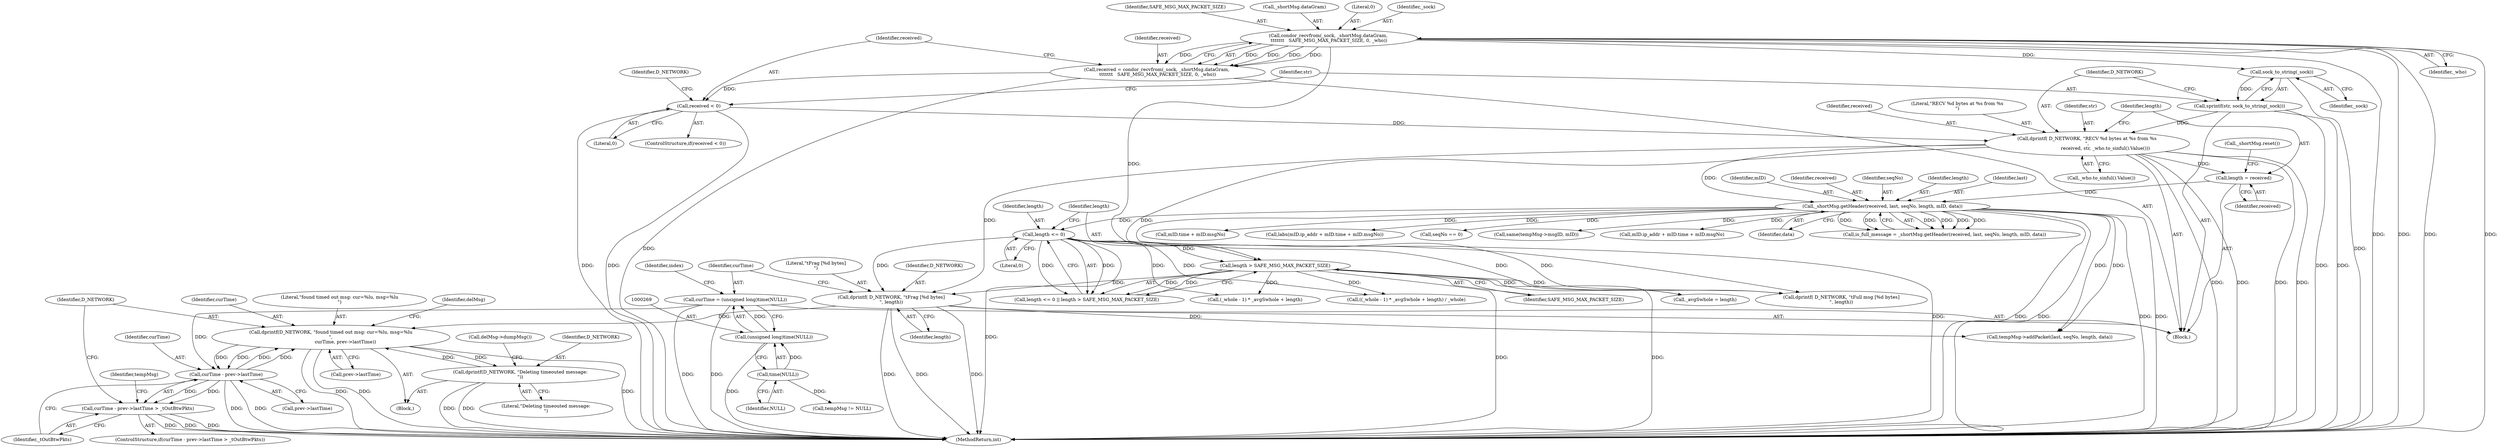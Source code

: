 digraph "0_htcondor_5e5571d1a431eb3c61977b6dd6ec90186ef79867_2@pointer" {
"1000322" [label="(Call,dprintf(D_NETWORK, \"found timed out msg: cur=%lu, msg=%lu\n\",\n                    curTime, prev->lastTime))"];
"1000262" [label="(Call,dprintf( D_NETWORK, \"\tFrag [%d bytes]\n\", length))"];
"1000188" [label="(Call,dprintf( D_NETWORK, \"RECV %d bytes at %s from %s\n\",\n                         received, str, _who.to_sinful().Value()))"];
"1000173" [label="(Call,received < 0)"];
"1000162" [label="(Call,received = condor_recvfrom(_sock, _shortMsg.dataGram, \n\t\t\t\t\t\t\t   SAFE_MSG_MAX_PACKET_SIZE, 0, _who))"];
"1000164" [label="(Call,condor_recvfrom(_sock, _shortMsg.dataGram, \n\t\t\t\t\t\t\t   SAFE_MSG_MAX_PACKET_SIZE, 0, _who))"];
"1000184" [label="(Call,sprintf(str, sock_to_string(_sock)))"];
"1000186" [label="(Call,sock_to_string(_sock))"];
"1000213" [label="(Call,length > SAFE_MSG_MAX_PACKET_SIZE)"];
"1000210" [label="(Call,length <= 0)"];
"1000201" [label="(Call,_shortMsg.getHeader(received, last, seqNo, length, mID, data))"];
"1000194" [label="(Call,length = received)"];
"1000385" [label="(Call,dprintf(D_NETWORK, \"Deleting timeouted message:\n\"))"];
"1000322" [label="(Call,dprintf(D_NETWORK, \"found timed out msg: cur=%lu, msg=%lu\n\",\n                    curTime, prev->lastTime))"];
"1000315" [label="(Call,curTime - prev->lastTime)"];
"1000266" [label="(Call,curTime = (unsigned long)time(NULL))"];
"1000268" [label="(Call,(unsigned long)time(NULL))"];
"1000270" [label="(Call,time(NULL))"];
"1000314" [label="(Call,curTime - prev->lastTime > _tOutBtwPkts)"];
"1000205" [label="(Identifier,length)"];
"1000268" [label="(Call,(unsigned long)time(NULL))"];
"1000201" [label="(Call,_shortMsg.getHeader(received, last, seqNo, length, mID, data))"];
"1000189" [label="(Identifier,D_NETWORK)"];
"1000195" [label="(Identifier,length)"];
"1000246" [label="(Call,(_whole - 1) * _avgSwhole + length)"];
"1000190" [label="(Literal,\"RECV %d bytes at %s from %s\n\")"];
"1000280" [label="(Call,mID.time + mID.msgNo)"];
"1000315" [label="(Call,curTime - prev->lastTime)"];
"1000316" [label="(Identifier,curTime)"];
"1000185" [label="(Identifier,str)"];
"1000245" [label="(Call,((_whole - 1) * _avgSwhole + length) / _whole)"];
"1000193" [label="(Call,_who.to_sinful().Value())"];
"1000321" [label="(Block,)"];
"1000175" [label="(Literal,0)"];
"1000275" [label="(Call,labs(mID.ip_addr + mID.time + mID.msgNo))"];
"1000256" [label="(Call,dprintf( D_NETWORK, \"\tFull msg [%d bytes]\n\", length))"];
"1000163" [label="(Identifier,received)"];
"1000109" [label="(Block,)"];
"1000330" [label="(Identifier,delMsg)"];
"1000203" [label="(Identifier,last)"];
"1000325" [label="(Identifier,curTime)"];
"1000169" [label="(Identifier,SAFE_MSG_MAX_PACKET_SIZE)"];
"1000196" [label="(Identifier,received)"];
"1000387" [label="(Literal,\"Deleting timeouted message:\n\")"];
"1000320" [label="(Identifier,_tOutBtwPkts)"];
"1000296" [label="(Identifier,tempMsg)"];
"1000211" [label="(Identifier,length)"];
"1000322" [label="(Call,dprintf(D_NETWORK, \"found timed out msg: cur=%lu, msg=%lu\n\",\n                    curTime, prev->lastTime))"];
"1000271" [label="(Identifier,NULL)"];
"1000174" [label="(Identifier,received)"];
"1000397" [label="(Call,seqNo == 0)"];
"1000171" [label="(Identifier,_who)"];
"1000166" [label="(Call,_shortMsg.dataGram)"];
"1000170" [label="(Literal,0)"];
"1000206" [label="(Identifier,mID)"];
"1000270" [label="(Call,time(NULL))"];
"1000323" [label="(Identifier,D_NETWORK)"];
"1000192" [label="(Identifier,str)"];
"1000202" [label="(Identifier,received)"];
"1000239" [label="(Call,_avgSwhole = length)"];
"1000408" [label="(Call,tempMsg->addPacket(last, seqNo, length, data))"];
"1000162" [label="(Call,received = condor_recvfrom(_sock, _shortMsg.dataGram, \n\t\t\t\t\t\t\t   SAFE_MSG_MAX_PACKET_SIZE, 0, _who))"];
"1000265" [label="(Identifier,length)"];
"1000187" [label="(Identifier,_sock)"];
"1000178" [label="(Identifier,D_NETWORK)"];
"1000209" [label="(Call,length <= 0 || length > SAFE_MSG_MAX_PACKET_SIZE)"];
"1000317" [label="(Call,prev->lastTime)"];
"1000262" [label="(Call,dprintf( D_NETWORK, \"\tFrag [%d bytes]\n\", length))"];
"1000213" [label="(Call,length > SAFE_MSG_MAX_PACKET_SIZE)"];
"1000299" [label="(Call,same(tempMsg->msgID, mID))"];
"1000324" [label="(Literal,\"found timed out msg: cur=%lu, msg=%lu\n\")"];
"1000267" [label="(Identifier,curTime)"];
"1000313" [label="(ControlStructure,if(curTime - prev->lastTime > _tOutBtwPkts))"];
"1000186" [label="(Call,sock_to_string(_sock))"];
"1000276" [label="(Call,mID.ip_addr + mID.time + mID.msgNo)"];
"1000388" [label="(Call,delMsg->dumpMsg())"];
"1000204" [label="(Identifier,seqNo)"];
"1000295" [label="(Call,tempMsg != NULL)"];
"1000326" [label="(Call,prev->lastTime)"];
"1000264" [label="(Literal,\"\tFrag [%d bytes]\n\")"];
"1000173" [label="(Call,received < 0)"];
"1000164" [label="(Call,condor_recvfrom(_sock, _shortMsg.dataGram, \n\t\t\t\t\t\t\t   SAFE_MSG_MAX_PACKET_SIZE, 0, _who))"];
"1000386" [label="(Identifier,D_NETWORK)"];
"1000212" [label="(Literal,0)"];
"1000165" [label="(Identifier,_sock)"];
"1000215" [label="(Identifier,SAFE_MSG_MAX_PACKET_SIZE)"];
"1000207" [label="(Identifier,data)"];
"1000199" [label="(Call,is_full_message = _shortMsg.getHeader(received, last, seqNo, length, mID, data))"];
"1000385" [label="(Call,dprintf(D_NETWORK, \"Deleting timeouted message:\n\"))"];
"1000194" [label="(Call,length = received)"];
"1000273" [label="(Identifier,index)"];
"1000266" [label="(Call,curTime = (unsigned long)time(NULL))"];
"1000263" [label="(Identifier,D_NETWORK)"];
"1000184" [label="(Call,sprintf(str, sock_to_string(_sock)))"];
"1000191" [label="(Identifier,received)"];
"1000490" [label="(MethodReturn,int)"];
"1000210" [label="(Call,length <= 0)"];
"1000214" [label="(Identifier,length)"];
"1000314" [label="(Call,curTime - prev->lastTime > _tOutBtwPkts)"];
"1000188" [label="(Call,dprintf( D_NETWORK, \"RECV %d bytes at %s from %s\n\",\n                         received, str, _who.to_sinful().Value()))"];
"1000197" [label="(Call,_shortMsg.reset())"];
"1000172" [label="(ControlStructure,if(received < 0))"];
"1000322" -> "1000321"  [label="AST: "];
"1000322" -> "1000326"  [label="CFG: "];
"1000323" -> "1000322"  [label="AST: "];
"1000324" -> "1000322"  [label="AST: "];
"1000325" -> "1000322"  [label="AST: "];
"1000326" -> "1000322"  [label="AST: "];
"1000330" -> "1000322"  [label="CFG: "];
"1000322" -> "1000490"  [label="DDG: "];
"1000322" -> "1000490"  [label="DDG: "];
"1000322" -> "1000490"  [label="DDG: "];
"1000322" -> "1000315"  [label="DDG: "];
"1000322" -> "1000315"  [label="DDG: "];
"1000262" -> "1000322"  [label="DDG: "];
"1000385" -> "1000322"  [label="DDG: "];
"1000315" -> "1000322"  [label="DDG: "];
"1000315" -> "1000322"  [label="DDG: "];
"1000322" -> "1000385"  [label="DDG: "];
"1000262" -> "1000109"  [label="AST: "];
"1000262" -> "1000265"  [label="CFG: "];
"1000263" -> "1000262"  [label="AST: "];
"1000264" -> "1000262"  [label="AST: "];
"1000265" -> "1000262"  [label="AST: "];
"1000267" -> "1000262"  [label="CFG: "];
"1000262" -> "1000490"  [label="DDG: "];
"1000262" -> "1000490"  [label="DDG: "];
"1000262" -> "1000490"  [label="DDG: "];
"1000188" -> "1000262"  [label="DDG: "];
"1000213" -> "1000262"  [label="DDG: "];
"1000210" -> "1000262"  [label="DDG: "];
"1000262" -> "1000408"  [label="DDG: "];
"1000188" -> "1000109"  [label="AST: "];
"1000188" -> "1000193"  [label="CFG: "];
"1000189" -> "1000188"  [label="AST: "];
"1000190" -> "1000188"  [label="AST: "];
"1000191" -> "1000188"  [label="AST: "];
"1000192" -> "1000188"  [label="AST: "];
"1000193" -> "1000188"  [label="AST: "];
"1000195" -> "1000188"  [label="CFG: "];
"1000188" -> "1000490"  [label="DDG: "];
"1000188" -> "1000490"  [label="DDG: "];
"1000188" -> "1000490"  [label="DDG: "];
"1000188" -> "1000490"  [label="DDG: "];
"1000173" -> "1000188"  [label="DDG: "];
"1000184" -> "1000188"  [label="DDG: "];
"1000188" -> "1000194"  [label="DDG: "];
"1000188" -> "1000201"  [label="DDG: "];
"1000188" -> "1000256"  [label="DDG: "];
"1000173" -> "1000172"  [label="AST: "];
"1000173" -> "1000175"  [label="CFG: "];
"1000174" -> "1000173"  [label="AST: "];
"1000175" -> "1000173"  [label="AST: "];
"1000178" -> "1000173"  [label="CFG: "];
"1000185" -> "1000173"  [label="CFG: "];
"1000173" -> "1000490"  [label="DDG: "];
"1000173" -> "1000490"  [label="DDG: "];
"1000162" -> "1000173"  [label="DDG: "];
"1000162" -> "1000109"  [label="AST: "];
"1000162" -> "1000164"  [label="CFG: "];
"1000163" -> "1000162"  [label="AST: "];
"1000164" -> "1000162"  [label="AST: "];
"1000174" -> "1000162"  [label="CFG: "];
"1000162" -> "1000490"  [label="DDG: "];
"1000164" -> "1000162"  [label="DDG: "];
"1000164" -> "1000162"  [label="DDG: "];
"1000164" -> "1000162"  [label="DDG: "];
"1000164" -> "1000162"  [label="DDG: "];
"1000164" -> "1000162"  [label="DDG: "];
"1000164" -> "1000171"  [label="CFG: "];
"1000165" -> "1000164"  [label="AST: "];
"1000166" -> "1000164"  [label="AST: "];
"1000169" -> "1000164"  [label="AST: "];
"1000170" -> "1000164"  [label="AST: "];
"1000171" -> "1000164"  [label="AST: "];
"1000164" -> "1000490"  [label="DDG: "];
"1000164" -> "1000490"  [label="DDG: "];
"1000164" -> "1000490"  [label="DDG: "];
"1000164" -> "1000490"  [label="DDG: "];
"1000164" -> "1000186"  [label="DDG: "];
"1000164" -> "1000213"  [label="DDG: "];
"1000184" -> "1000109"  [label="AST: "];
"1000184" -> "1000186"  [label="CFG: "];
"1000185" -> "1000184"  [label="AST: "];
"1000186" -> "1000184"  [label="AST: "];
"1000189" -> "1000184"  [label="CFG: "];
"1000184" -> "1000490"  [label="DDG: "];
"1000184" -> "1000490"  [label="DDG: "];
"1000186" -> "1000184"  [label="DDG: "];
"1000186" -> "1000187"  [label="CFG: "];
"1000187" -> "1000186"  [label="AST: "];
"1000186" -> "1000490"  [label="DDG: "];
"1000213" -> "1000209"  [label="AST: "];
"1000213" -> "1000215"  [label="CFG: "];
"1000214" -> "1000213"  [label="AST: "];
"1000215" -> "1000213"  [label="AST: "];
"1000209" -> "1000213"  [label="CFG: "];
"1000213" -> "1000490"  [label="DDG: "];
"1000213" -> "1000490"  [label="DDG: "];
"1000213" -> "1000209"  [label="DDG: "];
"1000213" -> "1000209"  [label="DDG: "];
"1000210" -> "1000213"  [label="DDG: "];
"1000213" -> "1000239"  [label="DDG: "];
"1000213" -> "1000245"  [label="DDG: "];
"1000213" -> "1000246"  [label="DDG: "];
"1000213" -> "1000256"  [label="DDG: "];
"1000210" -> "1000209"  [label="AST: "];
"1000210" -> "1000212"  [label="CFG: "];
"1000211" -> "1000210"  [label="AST: "];
"1000212" -> "1000210"  [label="AST: "];
"1000214" -> "1000210"  [label="CFG: "];
"1000209" -> "1000210"  [label="CFG: "];
"1000210" -> "1000490"  [label="DDG: "];
"1000210" -> "1000209"  [label="DDG: "];
"1000210" -> "1000209"  [label="DDG: "];
"1000201" -> "1000210"  [label="DDG: "];
"1000210" -> "1000239"  [label="DDG: "];
"1000210" -> "1000245"  [label="DDG: "];
"1000210" -> "1000246"  [label="DDG: "];
"1000210" -> "1000256"  [label="DDG: "];
"1000201" -> "1000199"  [label="AST: "];
"1000201" -> "1000207"  [label="CFG: "];
"1000202" -> "1000201"  [label="AST: "];
"1000203" -> "1000201"  [label="AST: "];
"1000204" -> "1000201"  [label="AST: "];
"1000205" -> "1000201"  [label="AST: "];
"1000206" -> "1000201"  [label="AST: "];
"1000207" -> "1000201"  [label="AST: "];
"1000199" -> "1000201"  [label="CFG: "];
"1000201" -> "1000490"  [label="DDG: "];
"1000201" -> "1000490"  [label="DDG: "];
"1000201" -> "1000490"  [label="DDG: "];
"1000201" -> "1000490"  [label="DDG: "];
"1000201" -> "1000490"  [label="DDG: "];
"1000201" -> "1000199"  [label="DDG: "];
"1000201" -> "1000199"  [label="DDG: "];
"1000201" -> "1000199"  [label="DDG: "];
"1000201" -> "1000199"  [label="DDG: "];
"1000201" -> "1000199"  [label="DDG: "];
"1000201" -> "1000199"  [label="DDG: "];
"1000194" -> "1000201"  [label="DDG: "];
"1000201" -> "1000275"  [label="DDG: "];
"1000201" -> "1000276"  [label="DDG: "];
"1000201" -> "1000280"  [label="DDG: "];
"1000201" -> "1000299"  [label="DDG: "];
"1000201" -> "1000397"  [label="DDG: "];
"1000201" -> "1000408"  [label="DDG: "];
"1000201" -> "1000408"  [label="DDG: "];
"1000194" -> "1000109"  [label="AST: "];
"1000194" -> "1000196"  [label="CFG: "];
"1000195" -> "1000194"  [label="AST: "];
"1000196" -> "1000194"  [label="AST: "];
"1000197" -> "1000194"  [label="CFG: "];
"1000385" -> "1000321"  [label="AST: "];
"1000385" -> "1000387"  [label="CFG: "];
"1000386" -> "1000385"  [label="AST: "];
"1000387" -> "1000385"  [label="AST: "];
"1000388" -> "1000385"  [label="CFG: "];
"1000385" -> "1000490"  [label="DDG: "];
"1000385" -> "1000490"  [label="DDG: "];
"1000315" -> "1000314"  [label="AST: "];
"1000315" -> "1000317"  [label="CFG: "];
"1000316" -> "1000315"  [label="AST: "];
"1000317" -> "1000315"  [label="AST: "];
"1000320" -> "1000315"  [label="CFG: "];
"1000315" -> "1000490"  [label="DDG: "];
"1000315" -> "1000490"  [label="DDG: "];
"1000315" -> "1000314"  [label="DDG: "];
"1000315" -> "1000314"  [label="DDG: "];
"1000266" -> "1000315"  [label="DDG: "];
"1000266" -> "1000109"  [label="AST: "];
"1000266" -> "1000268"  [label="CFG: "];
"1000267" -> "1000266"  [label="AST: "];
"1000268" -> "1000266"  [label="AST: "];
"1000273" -> "1000266"  [label="CFG: "];
"1000266" -> "1000490"  [label="DDG: "];
"1000266" -> "1000490"  [label="DDG: "];
"1000268" -> "1000266"  [label="DDG: "];
"1000268" -> "1000270"  [label="CFG: "];
"1000269" -> "1000268"  [label="AST: "];
"1000270" -> "1000268"  [label="AST: "];
"1000268" -> "1000490"  [label="DDG: "];
"1000270" -> "1000268"  [label="DDG: "];
"1000270" -> "1000271"  [label="CFG: "];
"1000271" -> "1000270"  [label="AST: "];
"1000270" -> "1000295"  [label="DDG: "];
"1000314" -> "1000313"  [label="AST: "];
"1000314" -> "1000320"  [label="CFG: "];
"1000320" -> "1000314"  [label="AST: "];
"1000296" -> "1000314"  [label="CFG: "];
"1000323" -> "1000314"  [label="CFG: "];
"1000314" -> "1000490"  [label="DDG: "];
"1000314" -> "1000490"  [label="DDG: "];
"1000314" -> "1000490"  [label="DDG: "];
}
